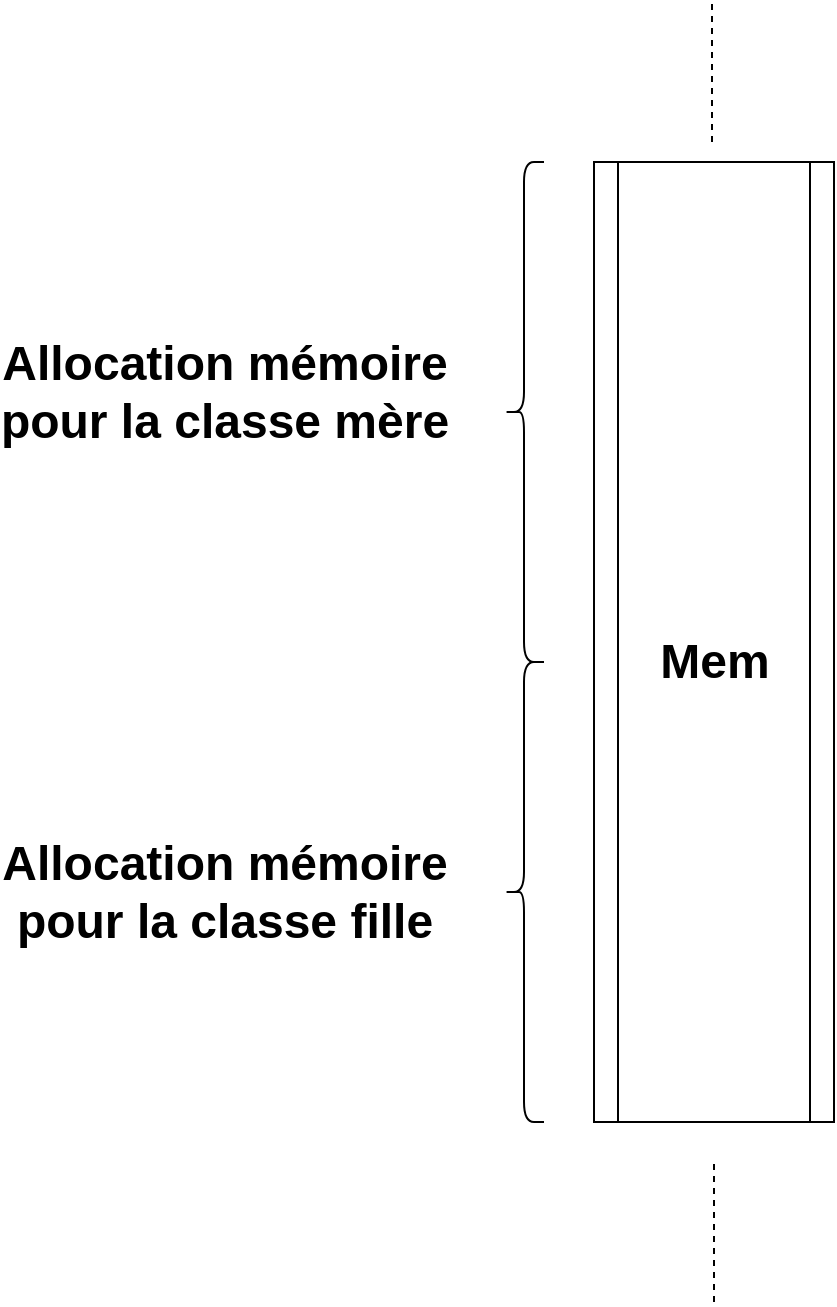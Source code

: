 <mxfile version="11.2.8" type="device" pages="1"><diagram id="_CyqtfSL2GOLikdBbLKC" name="Page-1"><mxGraphModel dx="1344" dy="799" grid="1" gridSize="10" guides="1" tooltips="1" connect="1" arrows="1" fold="1" page="1" pageScale="1" pageWidth="850" pageHeight="1100" math="0" shadow="0"><root><mxCell id="0"/><mxCell id="1" parent="0"/><mxCell id="Htms_oU9iZXA6Biv27pR-1" value="" style="shape=curlyBracket;whiteSpace=wrap;html=1;rounded=1;" vertex="1" parent="1"><mxGeometry x="260" y="110" width="20" height="250" as="geometry"/></mxCell><mxCell id="Htms_oU9iZXA6Biv27pR-2" value="" style="shape=curlyBracket;whiteSpace=wrap;html=1;rounded=1;" vertex="1" parent="1"><mxGeometry x="260" y="360" width="20" height="230" as="geometry"/></mxCell><mxCell id="Htms_oU9iZXA6Biv27pR-6" value="" style="shape=process;whiteSpace=wrap;html=1;backgroundOutline=1;" vertex="1" parent="1"><mxGeometry x="305" y="110" width="120" height="480" as="geometry"/></mxCell><mxCell id="Htms_oU9iZXA6Biv27pR-7" value="&lt;div&gt;Allocation mémoire &lt;br&gt;&lt;/div&gt;&lt;div&gt;pour la classe mère&lt;/div&gt;" style="text;strokeColor=none;fillColor=none;html=1;fontSize=24;fontStyle=1;verticalAlign=middle;align=center;" vertex="1" parent="1"><mxGeometry x="70" y="205" width="100" height="40" as="geometry"/></mxCell><mxCell id="Htms_oU9iZXA6Biv27pR-8" value="&lt;div&gt;Allocation mémoire &lt;br&gt;&lt;/div&gt;&lt;div&gt;pour la classe fille&lt;/div&gt;" style="text;strokeColor=none;fillColor=none;html=1;fontSize=24;fontStyle=1;verticalAlign=middle;align=center;" vertex="1" parent="1"><mxGeometry x="70" y="455" width="100" height="40" as="geometry"/></mxCell><mxCell id="Htms_oU9iZXA6Biv27pR-63" value="Mem" style="text;strokeColor=none;fillColor=none;html=1;fontSize=24;fontStyle=1;verticalAlign=middle;align=center;" vertex="1" parent="1"><mxGeometry x="315" y="340" width="100" height="40" as="geometry"/></mxCell><mxCell id="Htms_oU9iZXA6Biv27pR-64" value="" style="endArrow=none;dashed=1;html=1;" edge="1" parent="1"><mxGeometry width="50" height="50" relative="1" as="geometry"><mxPoint x="365" y="680" as="sourcePoint"/><mxPoint x="365" y="610" as="targetPoint"/></mxGeometry></mxCell><mxCell id="Htms_oU9iZXA6Biv27pR-65" value="" style="endArrow=none;dashed=1;html=1;" edge="1" parent="1"><mxGeometry width="50" height="50" relative="1" as="geometry"><mxPoint x="364" y="100" as="sourcePoint"/><mxPoint x="364" y="30" as="targetPoint"/></mxGeometry></mxCell></root></mxGraphModel></diagram></mxfile>